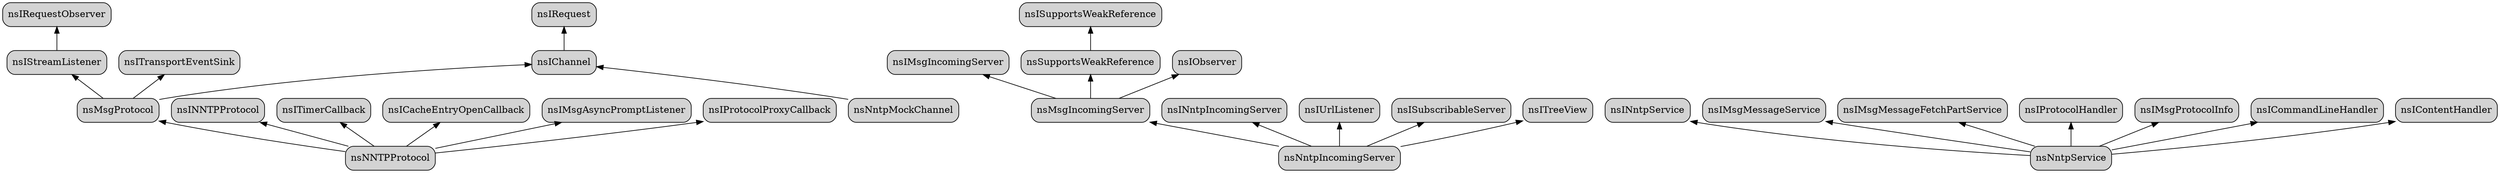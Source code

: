 // dot -Tpng -o/tmp/foo.png nntp.gv
digraph G {
rankdir="BT";
node [shape=box, fillcolor=lightgrey, style="rounded,filled"];


nsNNTPProtocol -> nsMsgProtocol,
                  nsINNTPProtocol,
                  nsITimerCallback,
                  nsICacheEntryOpenCallback,
                  nsIMsgAsyncPromptListener,
                  nsIProtocolProxyCallback;


nsMsgProtocol -> nsIStreamListener,
                 nsIChannel,
                 nsITransportEventSink;

nsIChannel -> nsIRequest

nsIStreamListener -> nsIRequestObserver

nsNntpMockChannel -> nsIChannel

// server
nsNntpIncomingServer -> nsMsgIncomingServer,
                        nsINntpIncomingServer,
                        nsIUrlListener,
                        nsISubscribableServer,
                        nsITreeView

nsMsgIncomingServer -> nsIMsgIncomingServer,
                       nsSupportsWeakReference,
                       nsIObserver

nsSupportsWeakReference -> nsISupportsWeakReference;


//service 
nsNntpService -> nsINntpService,
                 nsIMsgMessageService,
                 nsIMsgMessageFetchPartService,
                 nsIProtocolHandler,
                 nsIMsgProtocolInfo,
                 nsICommandLineHandler,
                 nsIContentHandler;
}

